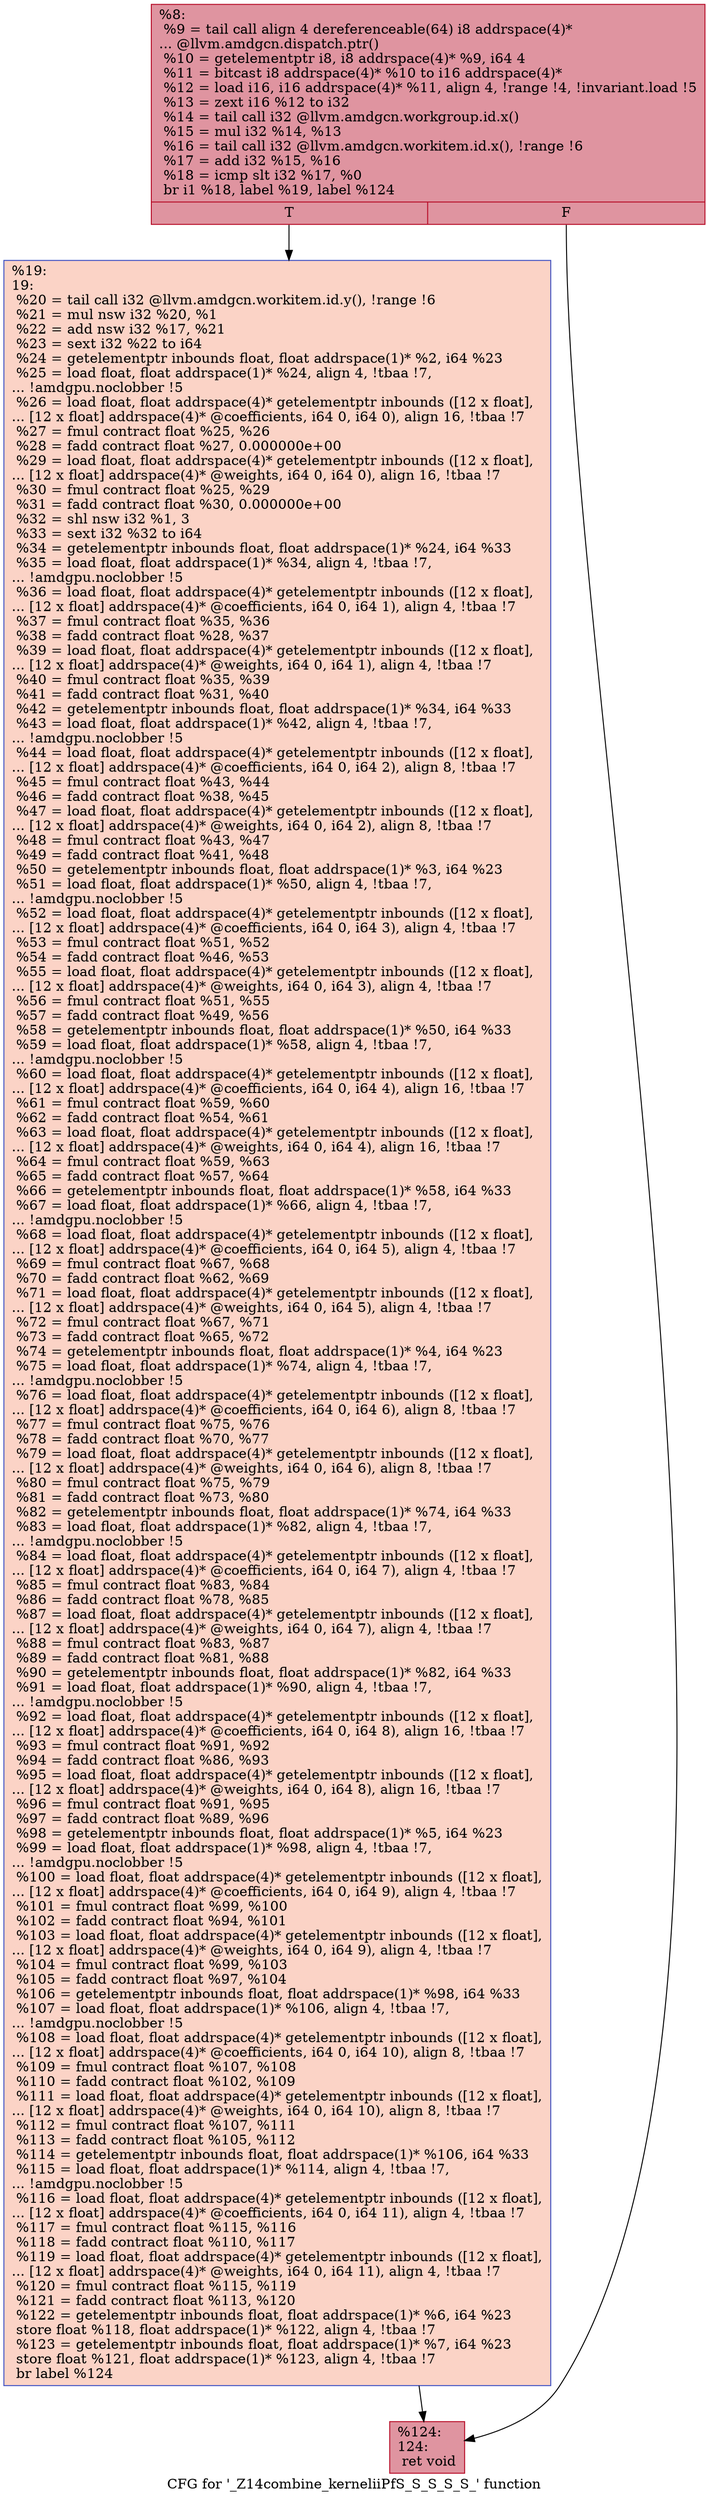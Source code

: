 digraph "CFG for '_Z14combine_kerneliiPfS_S_S_S_S_' function" {
	label="CFG for '_Z14combine_kerneliiPfS_S_S_S_S_' function";

	Node0x451f340 [shape=record,color="#b70d28ff", style=filled, fillcolor="#b70d2870",label="{%8:\l  %9 = tail call align 4 dereferenceable(64) i8 addrspace(4)*\l... @llvm.amdgcn.dispatch.ptr()\l  %10 = getelementptr i8, i8 addrspace(4)* %9, i64 4\l  %11 = bitcast i8 addrspace(4)* %10 to i16 addrspace(4)*\l  %12 = load i16, i16 addrspace(4)* %11, align 4, !range !4, !invariant.load !5\l  %13 = zext i16 %12 to i32\l  %14 = tail call i32 @llvm.amdgcn.workgroup.id.x()\l  %15 = mul i32 %14, %13\l  %16 = tail call i32 @llvm.amdgcn.workitem.id.x(), !range !6\l  %17 = add i32 %15, %16\l  %18 = icmp slt i32 %17, %0\l  br i1 %18, label %19, label %124\l|{<s0>T|<s1>F}}"];
	Node0x451f340:s0 -> Node0x4520c60;
	Node0x451f340:s1 -> Node0x4520cf0;
	Node0x4520c60 [shape=record,color="#3d50c3ff", style=filled, fillcolor="#f59c7d70",label="{%19:\l19:                                               \l  %20 = tail call i32 @llvm.amdgcn.workitem.id.y(), !range !6\l  %21 = mul nsw i32 %20, %1\l  %22 = add nsw i32 %17, %21\l  %23 = sext i32 %22 to i64\l  %24 = getelementptr inbounds float, float addrspace(1)* %2, i64 %23\l  %25 = load float, float addrspace(1)* %24, align 4, !tbaa !7,\l... !amdgpu.noclobber !5\l  %26 = load float, float addrspace(4)* getelementptr inbounds ([12 x float],\l... [12 x float] addrspace(4)* @coefficients, i64 0, i64 0), align 16, !tbaa !7\l  %27 = fmul contract float %25, %26\l  %28 = fadd contract float %27, 0.000000e+00\l  %29 = load float, float addrspace(4)* getelementptr inbounds ([12 x float],\l... [12 x float] addrspace(4)* @weights, i64 0, i64 0), align 16, !tbaa !7\l  %30 = fmul contract float %25, %29\l  %31 = fadd contract float %30, 0.000000e+00\l  %32 = shl nsw i32 %1, 3\l  %33 = sext i32 %32 to i64\l  %34 = getelementptr inbounds float, float addrspace(1)* %24, i64 %33\l  %35 = load float, float addrspace(1)* %34, align 4, !tbaa !7,\l... !amdgpu.noclobber !5\l  %36 = load float, float addrspace(4)* getelementptr inbounds ([12 x float],\l... [12 x float] addrspace(4)* @coefficients, i64 0, i64 1), align 4, !tbaa !7\l  %37 = fmul contract float %35, %36\l  %38 = fadd contract float %28, %37\l  %39 = load float, float addrspace(4)* getelementptr inbounds ([12 x float],\l... [12 x float] addrspace(4)* @weights, i64 0, i64 1), align 4, !tbaa !7\l  %40 = fmul contract float %35, %39\l  %41 = fadd contract float %31, %40\l  %42 = getelementptr inbounds float, float addrspace(1)* %34, i64 %33\l  %43 = load float, float addrspace(1)* %42, align 4, !tbaa !7,\l... !amdgpu.noclobber !5\l  %44 = load float, float addrspace(4)* getelementptr inbounds ([12 x float],\l... [12 x float] addrspace(4)* @coefficients, i64 0, i64 2), align 8, !tbaa !7\l  %45 = fmul contract float %43, %44\l  %46 = fadd contract float %38, %45\l  %47 = load float, float addrspace(4)* getelementptr inbounds ([12 x float],\l... [12 x float] addrspace(4)* @weights, i64 0, i64 2), align 8, !tbaa !7\l  %48 = fmul contract float %43, %47\l  %49 = fadd contract float %41, %48\l  %50 = getelementptr inbounds float, float addrspace(1)* %3, i64 %23\l  %51 = load float, float addrspace(1)* %50, align 4, !tbaa !7,\l... !amdgpu.noclobber !5\l  %52 = load float, float addrspace(4)* getelementptr inbounds ([12 x float],\l... [12 x float] addrspace(4)* @coefficients, i64 0, i64 3), align 4, !tbaa !7\l  %53 = fmul contract float %51, %52\l  %54 = fadd contract float %46, %53\l  %55 = load float, float addrspace(4)* getelementptr inbounds ([12 x float],\l... [12 x float] addrspace(4)* @weights, i64 0, i64 3), align 4, !tbaa !7\l  %56 = fmul contract float %51, %55\l  %57 = fadd contract float %49, %56\l  %58 = getelementptr inbounds float, float addrspace(1)* %50, i64 %33\l  %59 = load float, float addrspace(1)* %58, align 4, !tbaa !7,\l... !amdgpu.noclobber !5\l  %60 = load float, float addrspace(4)* getelementptr inbounds ([12 x float],\l... [12 x float] addrspace(4)* @coefficients, i64 0, i64 4), align 16, !tbaa !7\l  %61 = fmul contract float %59, %60\l  %62 = fadd contract float %54, %61\l  %63 = load float, float addrspace(4)* getelementptr inbounds ([12 x float],\l... [12 x float] addrspace(4)* @weights, i64 0, i64 4), align 16, !tbaa !7\l  %64 = fmul contract float %59, %63\l  %65 = fadd contract float %57, %64\l  %66 = getelementptr inbounds float, float addrspace(1)* %58, i64 %33\l  %67 = load float, float addrspace(1)* %66, align 4, !tbaa !7,\l... !amdgpu.noclobber !5\l  %68 = load float, float addrspace(4)* getelementptr inbounds ([12 x float],\l... [12 x float] addrspace(4)* @coefficients, i64 0, i64 5), align 4, !tbaa !7\l  %69 = fmul contract float %67, %68\l  %70 = fadd contract float %62, %69\l  %71 = load float, float addrspace(4)* getelementptr inbounds ([12 x float],\l... [12 x float] addrspace(4)* @weights, i64 0, i64 5), align 4, !tbaa !7\l  %72 = fmul contract float %67, %71\l  %73 = fadd contract float %65, %72\l  %74 = getelementptr inbounds float, float addrspace(1)* %4, i64 %23\l  %75 = load float, float addrspace(1)* %74, align 4, !tbaa !7,\l... !amdgpu.noclobber !5\l  %76 = load float, float addrspace(4)* getelementptr inbounds ([12 x float],\l... [12 x float] addrspace(4)* @coefficients, i64 0, i64 6), align 8, !tbaa !7\l  %77 = fmul contract float %75, %76\l  %78 = fadd contract float %70, %77\l  %79 = load float, float addrspace(4)* getelementptr inbounds ([12 x float],\l... [12 x float] addrspace(4)* @weights, i64 0, i64 6), align 8, !tbaa !7\l  %80 = fmul contract float %75, %79\l  %81 = fadd contract float %73, %80\l  %82 = getelementptr inbounds float, float addrspace(1)* %74, i64 %33\l  %83 = load float, float addrspace(1)* %82, align 4, !tbaa !7,\l... !amdgpu.noclobber !5\l  %84 = load float, float addrspace(4)* getelementptr inbounds ([12 x float],\l... [12 x float] addrspace(4)* @coefficients, i64 0, i64 7), align 4, !tbaa !7\l  %85 = fmul contract float %83, %84\l  %86 = fadd contract float %78, %85\l  %87 = load float, float addrspace(4)* getelementptr inbounds ([12 x float],\l... [12 x float] addrspace(4)* @weights, i64 0, i64 7), align 4, !tbaa !7\l  %88 = fmul contract float %83, %87\l  %89 = fadd contract float %81, %88\l  %90 = getelementptr inbounds float, float addrspace(1)* %82, i64 %33\l  %91 = load float, float addrspace(1)* %90, align 4, !tbaa !7,\l... !amdgpu.noclobber !5\l  %92 = load float, float addrspace(4)* getelementptr inbounds ([12 x float],\l... [12 x float] addrspace(4)* @coefficients, i64 0, i64 8), align 16, !tbaa !7\l  %93 = fmul contract float %91, %92\l  %94 = fadd contract float %86, %93\l  %95 = load float, float addrspace(4)* getelementptr inbounds ([12 x float],\l... [12 x float] addrspace(4)* @weights, i64 0, i64 8), align 16, !tbaa !7\l  %96 = fmul contract float %91, %95\l  %97 = fadd contract float %89, %96\l  %98 = getelementptr inbounds float, float addrspace(1)* %5, i64 %23\l  %99 = load float, float addrspace(1)* %98, align 4, !tbaa !7,\l... !amdgpu.noclobber !5\l  %100 = load float, float addrspace(4)* getelementptr inbounds ([12 x float],\l... [12 x float] addrspace(4)* @coefficients, i64 0, i64 9), align 4, !tbaa !7\l  %101 = fmul contract float %99, %100\l  %102 = fadd contract float %94, %101\l  %103 = load float, float addrspace(4)* getelementptr inbounds ([12 x float],\l... [12 x float] addrspace(4)* @weights, i64 0, i64 9), align 4, !tbaa !7\l  %104 = fmul contract float %99, %103\l  %105 = fadd contract float %97, %104\l  %106 = getelementptr inbounds float, float addrspace(1)* %98, i64 %33\l  %107 = load float, float addrspace(1)* %106, align 4, !tbaa !7,\l... !amdgpu.noclobber !5\l  %108 = load float, float addrspace(4)* getelementptr inbounds ([12 x float],\l... [12 x float] addrspace(4)* @coefficients, i64 0, i64 10), align 8, !tbaa !7\l  %109 = fmul contract float %107, %108\l  %110 = fadd contract float %102, %109\l  %111 = load float, float addrspace(4)* getelementptr inbounds ([12 x float],\l... [12 x float] addrspace(4)* @weights, i64 0, i64 10), align 8, !tbaa !7\l  %112 = fmul contract float %107, %111\l  %113 = fadd contract float %105, %112\l  %114 = getelementptr inbounds float, float addrspace(1)* %106, i64 %33\l  %115 = load float, float addrspace(1)* %114, align 4, !tbaa !7,\l... !amdgpu.noclobber !5\l  %116 = load float, float addrspace(4)* getelementptr inbounds ([12 x float],\l... [12 x float] addrspace(4)* @coefficients, i64 0, i64 11), align 4, !tbaa !7\l  %117 = fmul contract float %115, %116\l  %118 = fadd contract float %110, %117\l  %119 = load float, float addrspace(4)* getelementptr inbounds ([12 x float],\l... [12 x float] addrspace(4)* @weights, i64 0, i64 11), align 4, !tbaa !7\l  %120 = fmul contract float %115, %119\l  %121 = fadd contract float %113, %120\l  %122 = getelementptr inbounds float, float addrspace(1)* %6, i64 %23\l  store float %118, float addrspace(1)* %122, align 4, !tbaa !7\l  %123 = getelementptr inbounds float, float addrspace(1)* %7, i64 %23\l  store float %121, float addrspace(1)* %123, align 4, !tbaa !7\l  br label %124\l}"];
	Node0x4520c60 -> Node0x4520cf0;
	Node0x4520cf0 [shape=record,color="#b70d28ff", style=filled, fillcolor="#b70d2870",label="{%124:\l124:                                              \l  ret void\l}"];
}
